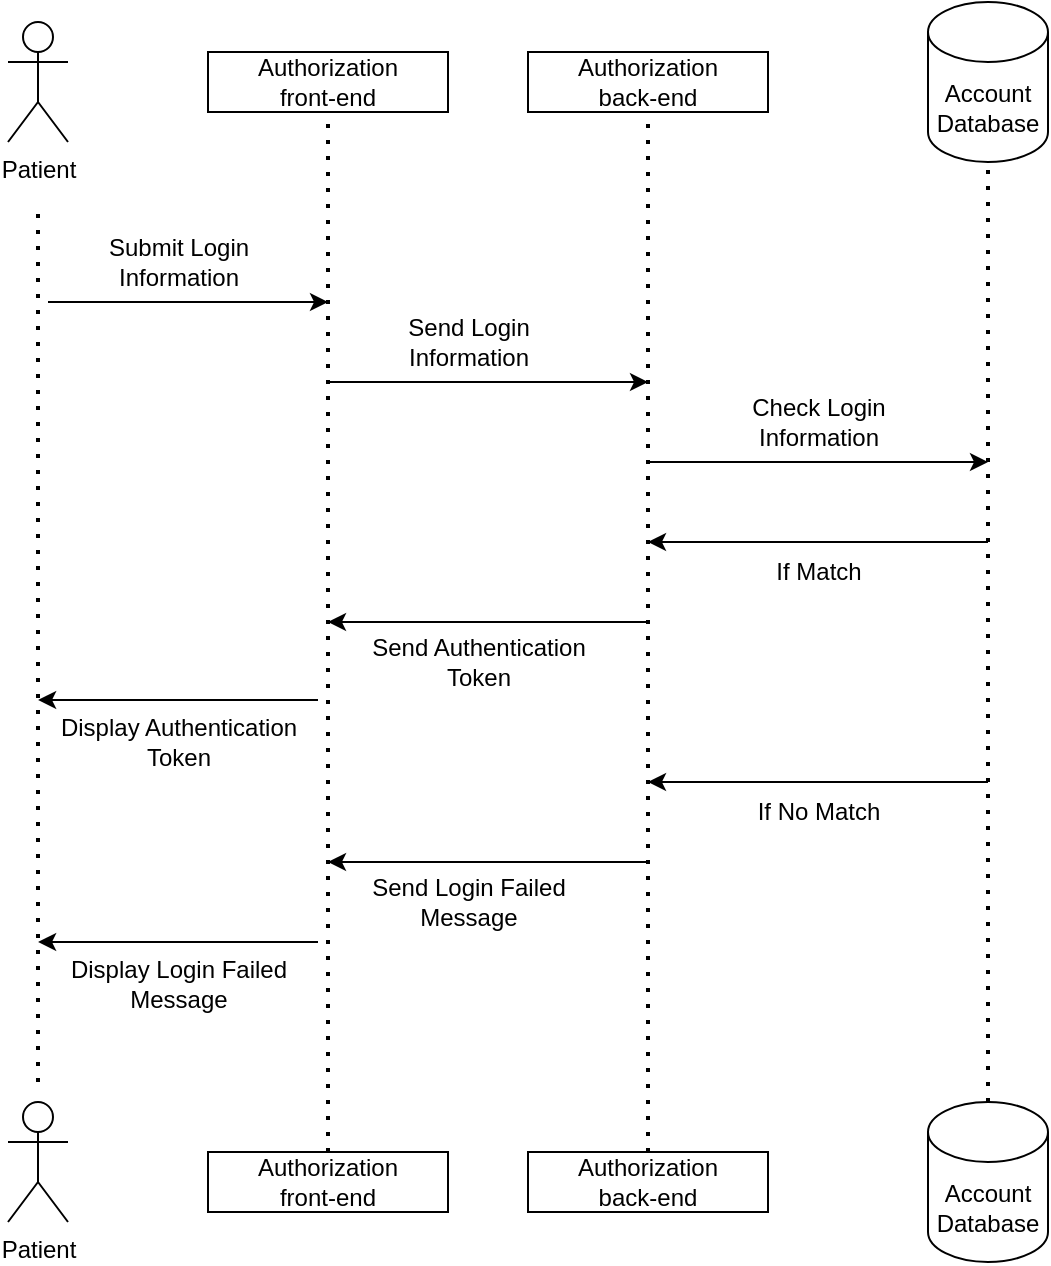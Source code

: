 <mxfile version="22.0.4" type="github">
  <diagram name="Page-1" id="syPvT0p1GBWjdDlG7r07">
    <mxGraphModel dx="1434" dy="828" grid="1" gridSize="10" guides="1" tooltips="1" connect="1" arrows="1" fold="1" page="1" pageScale="1" pageWidth="850" pageHeight="1100" math="0" shadow="0">
      <root>
        <mxCell id="0" />
        <mxCell id="1" parent="0" />
        <mxCell id="YTr76Yab9tnVYdm06Xic-32" value="Patient&lt;br&gt;" style="shape=umlActor;verticalLabelPosition=bottom;verticalAlign=top;html=1;outlineConnect=0;" vertex="1" parent="1">
          <mxGeometry x="100" y="60" width="30" height="60" as="geometry" />
        </mxCell>
        <mxCell id="YTr76Yab9tnVYdm06Xic-33" value="Patient" style="shape=umlActor;verticalLabelPosition=bottom;verticalAlign=top;html=1;outlineConnect=0;" vertex="1" parent="1">
          <mxGeometry x="100" y="600" width="30" height="60" as="geometry" />
        </mxCell>
        <mxCell id="YTr76Yab9tnVYdm06Xic-34" value="Account&lt;br&gt;Database" style="shape=cylinder3;whiteSpace=wrap;html=1;boundedLbl=1;backgroundOutline=1;size=15;" vertex="1" parent="1">
          <mxGeometry x="560" y="50" width="60" height="80" as="geometry" />
        </mxCell>
        <mxCell id="YTr76Yab9tnVYdm06Xic-35" value="Account&lt;br style=&quot;border-color: var(--border-color);&quot;&gt;Database" style="shape=cylinder3;whiteSpace=wrap;html=1;boundedLbl=1;backgroundOutline=1;size=15;" vertex="1" parent="1">
          <mxGeometry x="560" y="600" width="60" height="80" as="geometry" />
        </mxCell>
        <mxCell id="YTr76Yab9tnVYdm06Xic-36" value="" style="endArrow=none;dashed=1;html=1;dashPattern=1 3;strokeWidth=2;rounded=0;" edge="1" parent="1">
          <mxGeometry width="50" height="50" relative="1" as="geometry">
            <mxPoint x="115" y="590" as="sourcePoint" />
            <mxPoint x="115" y="150" as="targetPoint" />
          </mxGeometry>
        </mxCell>
        <mxCell id="YTr76Yab9tnVYdm06Xic-37" value="" style="endArrow=none;dashed=1;html=1;dashPattern=1 3;strokeWidth=2;rounded=0;entryX=0.5;entryY=1;entryDx=0;entryDy=0;exitX=0.5;exitY=0;exitDx=0;exitDy=0;" edge="1" parent="1" source="YTr76Yab9tnVYdm06Xic-43" target="YTr76Yab9tnVYdm06Xic-39">
          <mxGeometry width="50" height="50" relative="1" as="geometry">
            <mxPoint x="560" y="590" as="sourcePoint" />
            <mxPoint x="559.5" y="160" as="targetPoint" />
          </mxGeometry>
        </mxCell>
        <mxCell id="YTr76Yab9tnVYdm06Xic-38" value="" style="endArrow=none;dashed=1;html=1;dashPattern=1 3;strokeWidth=2;rounded=0;entryX=0.5;entryY=1;entryDx=0;entryDy=0;exitX=0.5;exitY=0;exitDx=0;exitDy=0;" edge="1" parent="1" source="YTr76Yab9tnVYdm06Xic-42" target="YTr76Yab9tnVYdm06Xic-40">
          <mxGeometry width="50" height="50" relative="1" as="geometry">
            <mxPoint x="415" y="590" as="sourcePoint" />
            <mxPoint x="414.5" y="160" as="targetPoint" />
          </mxGeometry>
        </mxCell>
        <mxCell id="YTr76Yab9tnVYdm06Xic-39" value="Authorization&lt;br&gt;back-end" style="rounded=0;whiteSpace=wrap;html=1;" vertex="1" parent="1">
          <mxGeometry x="360" y="75" width="120" height="30" as="geometry" />
        </mxCell>
        <mxCell id="YTr76Yab9tnVYdm06Xic-40" value="Authorization&lt;br&gt;front-end" style="rounded=0;whiteSpace=wrap;html=1;" vertex="1" parent="1">
          <mxGeometry x="200" y="75" width="120" height="30" as="geometry" />
        </mxCell>
        <mxCell id="YTr76Yab9tnVYdm06Xic-41" value="" style="endArrow=none;dashed=1;html=1;dashPattern=1 3;strokeWidth=2;rounded=0;exitX=0.5;exitY=0;exitDx=0;exitDy=0;exitPerimeter=0;entryX=0.5;entryY=1;entryDx=0;entryDy=0;entryPerimeter=0;" edge="1" parent="1" source="YTr76Yab9tnVYdm06Xic-35" target="YTr76Yab9tnVYdm06Xic-34">
          <mxGeometry width="50" height="50" relative="1" as="geometry">
            <mxPoint x="590" y="580" as="sourcePoint" />
            <mxPoint x="589.5" y="150" as="targetPoint" />
          </mxGeometry>
        </mxCell>
        <mxCell id="YTr76Yab9tnVYdm06Xic-42" value="Authorization&lt;br&gt;front-end" style="rounded=0;whiteSpace=wrap;html=1;" vertex="1" parent="1">
          <mxGeometry x="200" y="625" width="120" height="30" as="geometry" />
        </mxCell>
        <mxCell id="YTr76Yab9tnVYdm06Xic-43" value="Authorization&lt;br&gt;back-end" style="rounded=0;whiteSpace=wrap;html=1;" vertex="1" parent="1">
          <mxGeometry x="360" y="625" width="120" height="30" as="geometry" />
        </mxCell>
        <mxCell id="YTr76Yab9tnVYdm06Xic-44" value="" style="endArrow=classic;html=1;rounded=0;" edge="1" parent="1">
          <mxGeometry width="50" height="50" relative="1" as="geometry">
            <mxPoint x="120" y="200" as="sourcePoint" />
            <mxPoint x="260" y="200" as="targetPoint" />
          </mxGeometry>
        </mxCell>
        <mxCell id="YTr76Yab9tnVYdm06Xic-45" value="Submit Login&lt;br&gt;Information" style="text;html=1;align=center;verticalAlign=middle;resizable=0;points=[];autosize=1;strokeColor=none;fillColor=none;" vertex="1" parent="1">
          <mxGeometry x="140" y="160" width="90" height="40" as="geometry" />
        </mxCell>
        <mxCell id="YTr76Yab9tnVYdm06Xic-47" value="" style="endArrow=classic;html=1;rounded=0;" edge="1" parent="1">
          <mxGeometry width="50" height="50" relative="1" as="geometry">
            <mxPoint x="260" y="240" as="sourcePoint" />
            <mxPoint x="420" y="240" as="targetPoint" />
          </mxGeometry>
        </mxCell>
        <mxCell id="YTr76Yab9tnVYdm06Xic-48" value="Send Login&lt;br&gt;Information" style="text;html=1;align=center;verticalAlign=middle;resizable=0;points=[];autosize=1;strokeColor=none;fillColor=none;" vertex="1" parent="1">
          <mxGeometry x="290" y="200" width="80" height="40" as="geometry" />
        </mxCell>
        <mxCell id="YTr76Yab9tnVYdm06Xic-49" value="" style="endArrow=classic;html=1;rounded=0;" edge="1" parent="1">
          <mxGeometry width="50" height="50" relative="1" as="geometry">
            <mxPoint x="420" y="280" as="sourcePoint" />
            <mxPoint x="590" y="280" as="targetPoint" />
          </mxGeometry>
        </mxCell>
        <mxCell id="YTr76Yab9tnVYdm06Xic-50" value="If No Match" style="text;html=1;align=center;verticalAlign=middle;resizable=0;points=[];autosize=1;strokeColor=none;fillColor=none;" vertex="1" parent="1">
          <mxGeometry x="465" y="440" width="80" height="30" as="geometry" />
        </mxCell>
        <mxCell id="YTr76Yab9tnVYdm06Xic-51" value="If Match" style="text;html=1;align=center;verticalAlign=middle;resizable=0;points=[];autosize=1;strokeColor=none;fillColor=none;" vertex="1" parent="1">
          <mxGeometry x="470" y="320" width="70" height="30" as="geometry" />
        </mxCell>
        <mxCell id="YTr76Yab9tnVYdm06Xic-53" value="Check Login&lt;br&gt;Information" style="text;html=1;align=center;verticalAlign=middle;resizable=0;points=[];autosize=1;strokeColor=none;fillColor=none;" vertex="1" parent="1">
          <mxGeometry x="460" y="240" width="90" height="40" as="geometry" />
        </mxCell>
        <mxCell id="YTr76Yab9tnVYdm06Xic-54" value="" style="endArrow=classic;html=1;rounded=0;" edge="1" parent="1">
          <mxGeometry width="50" height="50" relative="1" as="geometry">
            <mxPoint x="590" y="320" as="sourcePoint" />
            <mxPoint x="420" y="320" as="targetPoint" />
          </mxGeometry>
        </mxCell>
        <mxCell id="YTr76Yab9tnVYdm06Xic-59" value="" style="endArrow=classic;html=1;rounded=0;" edge="1" parent="1">
          <mxGeometry width="50" height="50" relative="1" as="geometry">
            <mxPoint x="420" y="360" as="sourcePoint" />
            <mxPoint x="260" y="360" as="targetPoint" />
          </mxGeometry>
        </mxCell>
        <mxCell id="YTr76Yab9tnVYdm06Xic-60" value="Send Authentication&lt;br&gt;Token" style="text;html=1;align=center;verticalAlign=middle;resizable=0;points=[];autosize=1;strokeColor=none;fillColor=none;" vertex="1" parent="1">
          <mxGeometry x="270" y="360" width="130" height="40" as="geometry" />
        </mxCell>
        <mxCell id="YTr76Yab9tnVYdm06Xic-61" value="Display Authentication&lt;br&gt;Token" style="text;html=1;align=center;verticalAlign=middle;resizable=0;points=[];autosize=1;strokeColor=none;fillColor=none;" vertex="1" parent="1">
          <mxGeometry x="115" y="400" width="140" height="40" as="geometry" />
        </mxCell>
        <mxCell id="YTr76Yab9tnVYdm06Xic-63" value="" style="endArrow=classic;html=1;rounded=0;entryX=0.067;entryY=-0.075;entryDx=0;entryDy=0;entryPerimeter=0;" edge="1" parent="1">
          <mxGeometry width="50" height="50" relative="1" as="geometry">
            <mxPoint x="255" y="399" as="sourcePoint" />
            <mxPoint x="115.05" y="399" as="targetPoint" />
          </mxGeometry>
        </mxCell>
        <mxCell id="YTr76Yab9tnVYdm06Xic-64" value="" style="endArrow=classic;html=1;rounded=0;" edge="1" parent="1">
          <mxGeometry width="50" height="50" relative="1" as="geometry">
            <mxPoint x="590" y="440" as="sourcePoint" />
            <mxPoint x="420" y="440" as="targetPoint" />
          </mxGeometry>
        </mxCell>
        <mxCell id="YTr76Yab9tnVYdm06Xic-65" value="" style="endArrow=classic;html=1;rounded=0;" edge="1" parent="1">
          <mxGeometry width="50" height="50" relative="1" as="geometry">
            <mxPoint x="420" y="480" as="sourcePoint" />
            <mxPoint x="260" y="480" as="targetPoint" />
          </mxGeometry>
        </mxCell>
        <mxCell id="YTr76Yab9tnVYdm06Xic-66" value="Send Login Failed&lt;br&gt;Message" style="text;html=1;align=center;verticalAlign=middle;resizable=0;points=[];autosize=1;strokeColor=none;fillColor=none;" vertex="1" parent="1">
          <mxGeometry x="270" y="480" width="120" height="40" as="geometry" />
        </mxCell>
        <mxCell id="YTr76Yab9tnVYdm06Xic-67" value="Display Login Failed&lt;br&gt;Message" style="text;html=1;align=center;verticalAlign=middle;resizable=0;points=[];autosize=1;strokeColor=none;fillColor=none;" vertex="1" parent="1">
          <mxGeometry x="120" y="521" width="130" height="40" as="geometry" />
        </mxCell>
        <mxCell id="YTr76Yab9tnVYdm06Xic-68" value="" style="endArrow=classic;html=1;rounded=0;entryX=0.067;entryY=-0.075;entryDx=0;entryDy=0;entryPerimeter=0;" edge="1" parent="1">
          <mxGeometry width="50" height="50" relative="1" as="geometry">
            <mxPoint x="255" y="520" as="sourcePoint" />
            <mxPoint x="115.05" y="520" as="targetPoint" />
          </mxGeometry>
        </mxCell>
      </root>
    </mxGraphModel>
  </diagram>
</mxfile>
